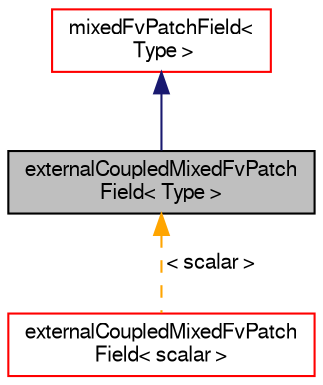digraph "externalCoupledMixedFvPatchField&lt; Type &gt;"
{
  bgcolor="transparent";
  edge [fontname="FreeSans",fontsize="10",labelfontname="FreeSans",labelfontsize="10"];
  node [fontname="FreeSans",fontsize="10",shape=record];
  Node0 [label="externalCoupledMixedFvPatch\lField\< Type \>",height=0.2,width=0.4,color="black", fillcolor="grey75", style="filled", fontcolor="black"];
  Node1 -> Node0 [dir="back",color="midnightblue",fontsize="10",style="solid",fontname="FreeSans"];
  Node1 [label="mixedFvPatchField\<\l Type \>",height=0.2,width=0.4,color="red",URL="$a21990.html",tooltip="This boundary condition provides a base class for &#39;mixed&#39; type boundary conditions, i.e. conditions that mix fixed value and patch-normal gradient conditions. "];
  Node0 -> Node10 [dir="back",color="orange",fontsize="10",style="dashed",label=" \< scalar \>" ,fontname="FreeSans"];
  Node10 [label="externalCoupledMixedFvPatch\lField\< scalar \>",height=0.2,width=0.4,color="red",URL="$a22082.html"];
}
